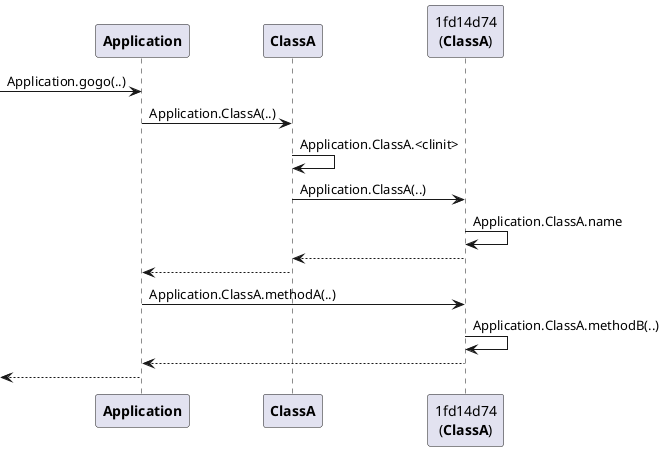 @startuml

participant "**Application**" as C1a93a7ca
participant "**ClassA**" as C38afe297
participant "1fd14d74\n(**ClassA**)" as O1fd14d74

[->C1a93a7ca:Application.gogo(..)
C1a93a7ca->C38afe297:Application.ClassA(..)
C38afe297->C38afe297:Application.ClassA.<clinit>
C38afe297->O1fd14d74:Application.ClassA(..)
O1fd14d74->O1fd14d74:Application.ClassA.name
O1fd14d74-->C38afe297
C38afe297-->C1a93a7ca
C1a93a7ca->O1fd14d74:Application.ClassA.methodA(..)
O1fd14d74->O1fd14d74:Application.ClassA.methodB(..)
O1fd14d74-->C1a93a7ca
C1a93a7ca-->[

@enduml